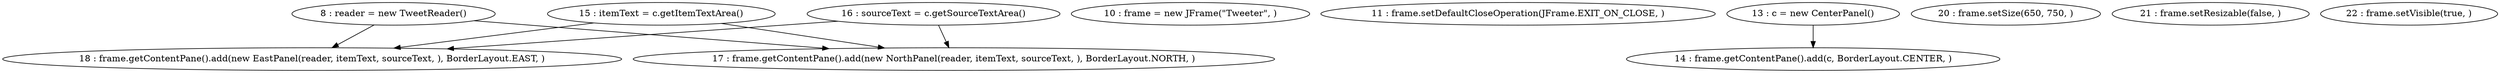 digraph G {
"8 : reader = new TweetReader()"
"8 : reader = new TweetReader()" -> "18 : frame.getContentPane().add(new EastPanel(reader, itemText, sourceText, ), BorderLayout.EAST, )"
"8 : reader = new TweetReader()" -> "17 : frame.getContentPane().add(new NorthPanel(reader, itemText, sourceText, ), BorderLayout.NORTH, )"
"10 : frame = new JFrame(\"Tweeter\", )"
"11 : frame.setDefaultCloseOperation(JFrame.EXIT_ON_CLOSE, )"
"13 : c = new CenterPanel()"
"13 : c = new CenterPanel()" -> "14 : frame.getContentPane().add(c, BorderLayout.CENTER, )"
"14 : frame.getContentPane().add(c, BorderLayout.CENTER, )"
"15 : itemText = c.getItemTextArea()"
"15 : itemText = c.getItemTextArea()" -> "18 : frame.getContentPane().add(new EastPanel(reader, itemText, sourceText, ), BorderLayout.EAST, )"
"15 : itemText = c.getItemTextArea()" -> "17 : frame.getContentPane().add(new NorthPanel(reader, itemText, sourceText, ), BorderLayout.NORTH, )"
"16 : sourceText = c.getSourceTextArea()"
"16 : sourceText = c.getSourceTextArea()" -> "18 : frame.getContentPane().add(new EastPanel(reader, itemText, sourceText, ), BorderLayout.EAST, )"
"16 : sourceText = c.getSourceTextArea()" -> "17 : frame.getContentPane().add(new NorthPanel(reader, itemText, sourceText, ), BorderLayout.NORTH, )"
"17 : frame.getContentPane().add(new NorthPanel(reader, itemText, sourceText, ), BorderLayout.NORTH, )"
"18 : frame.getContentPane().add(new EastPanel(reader, itemText, sourceText, ), BorderLayout.EAST, )"
"20 : frame.setSize(650, 750, )"
"21 : frame.setResizable(false, )"
"22 : frame.setVisible(true, )"
}